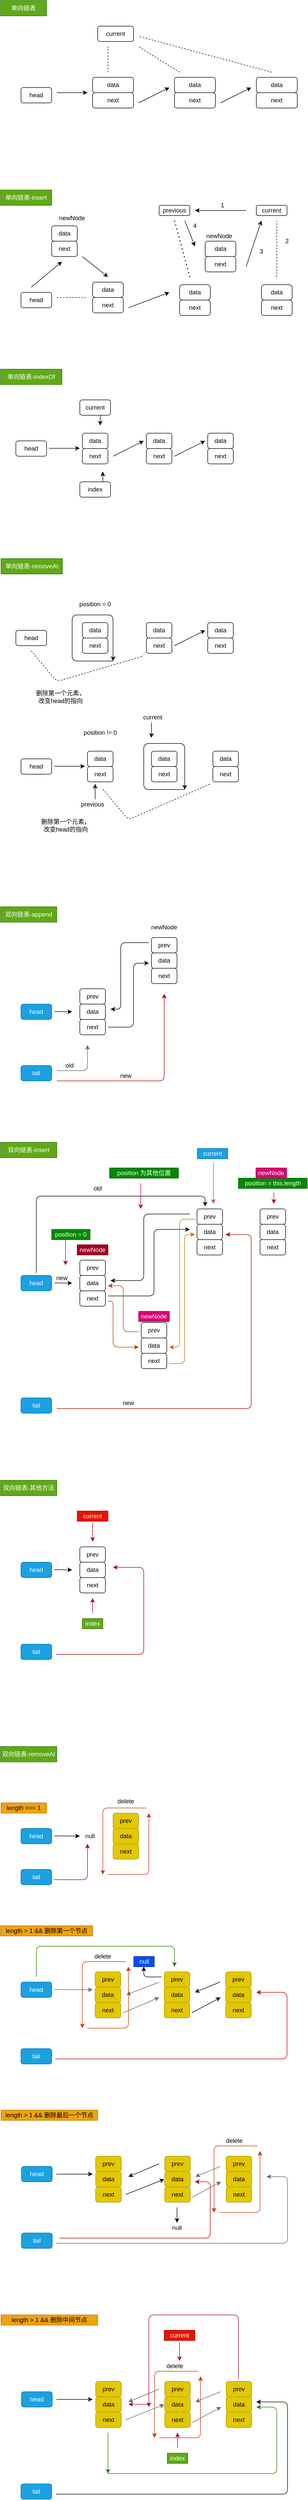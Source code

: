<mxfile>
    <diagram id="P96SIFDMiti9CphwwPS2" name="第 1 页">
        <mxGraphModel dx="664" dy="679" grid="1" gridSize="10" guides="1" tooltips="1" connect="1" arrows="1" fold="1" page="1" pageScale="1" pageWidth="827" pageHeight="1169" math="0" shadow="0">
            <root>
                <mxCell id="0"/>
                <mxCell id="1" parent="0"/>
                <mxCell id="9" value="data" style="rounded=1;whiteSpace=wrap;html=1;" parent="1" vertex="1">
                    <mxGeometry x="180" y="150" width="80" height="30" as="geometry"/>
                </mxCell>
                <mxCell id="10" value="next" style="rounded=1;whiteSpace=wrap;html=1;" parent="1" vertex="1">
                    <mxGeometry x="180" y="180" width="80" height="30" as="geometry"/>
                </mxCell>
                <mxCell id="11" value="data" style="rounded=1;whiteSpace=wrap;html=1;" parent="1" vertex="1">
                    <mxGeometry x="340" y="150" width="80" height="30" as="geometry"/>
                </mxCell>
                <mxCell id="12" value="next" style="rounded=1;whiteSpace=wrap;html=1;" parent="1" vertex="1">
                    <mxGeometry x="340" y="180" width="80" height="30" as="geometry"/>
                </mxCell>
                <mxCell id="14" value="" style="endArrow=classic;html=1;" parent="1" edge="1">
                    <mxGeometry width="50" height="50" relative="1" as="geometry">
                        <mxPoint x="110" y="180" as="sourcePoint"/>
                        <mxPoint x="170" y="180" as="targetPoint"/>
                    </mxGeometry>
                </mxCell>
                <mxCell id="15" value="" style="endArrow=classic;html=1;" parent="1" edge="1">
                    <mxGeometry width="50" height="50" relative="1" as="geometry">
                        <mxPoint x="270" y="200" as="sourcePoint"/>
                        <mxPoint x="330" y="170" as="targetPoint"/>
                        <Array as="points">
                            <mxPoint x="270" y="200"/>
                        </Array>
                    </mxGeometry>
                </mxCell>
                <mxCell id="16" value="data" style="rounded=1;whiteSpace=wrap;html=1;" parent="1" vertex="1">
                    <mxGeometry x="500" y="150" width="80" height="30" as="geometry"/>
                </mxCell>
                <mxCell id="17" value="next" style="rounded=1;whiteSpace=wrap;html=1;" parent="1" vertex="1">
                    <mxGeometry x="500" y="180" width="80" height="30" as="geometry"/>
                </mxCell>
                <mxCell id="18" value="" style="endArrow=classic;html=1;" parent="1" edge="1">
                    <mxGeometry width="50" height="50" relative="1" as="geometry">
                        <mxPoint x="430" y="200" as="sourcePoint"/>
                        <mxPoint x="490" y="170" as="targetPoint"/>
                        <Array as="points">
                            <mxPoint x="430" y="200"/>
                        </Array>
                    </mxGeometry>
                </mxCell>
                <mxCell id="19" value="current" style="rounded=1;whiteSpace=wrap;html=1;" parent="1" vertex="1">
                    <mxGeometry x="190" y="50" width="70" height="30" as="geometry"/>
                </mxCell>
                <mxCell id="22" value="" style="endArrow=none;dashed=1;html=1;" parent="1" edge="1">
                    <mxGeometry width="50" height="50" relative="1" as="geometry">
                        <mxPoint x="210" y="140" as="sourcePoint"/>
                        <mxPoint x="210" y="90" as="targetPoint"/>
                    </mxGeometry>
                </mxCell>
                <mxCell id="23" value="" style="endArrow=none;dashed=1;html=1;" parent="1" edge="1">
                    <mxGeometry width="50" height="50" relative="1" as="geometry">
                        <mxPoint x="350" y="140" as="sourcePoint"/>
                        <mxPoint x="270" y="90" as="targetPoint"/>
                    </mxGeometry>
                </mxCell>
                <mxCell id="24" value="" style="endArrow=none;dashed=1;html=1;" parent="1" edge="1">
                    <mxGeometry width="50" height="50" relative="1" as="geometry">
                        <mxPoint x="530" y="140" as="sourcePoint"/>
                        <mxPoint x="270" y="70" as="targetPoint"/>
                    </mxGeometry>
                </mxCell>
                <mxCell id="25" value="单向链表" style="rounded=0;whiteSpace=wrap;html=1;fillColor=#60a917;strokeColor=#2D7600;fontColor=#ffffff;" parent="1" vertex="1">
                    <mxGeometry width="90" height="30" as="geometry"/>
                </mxCell>
                <mxCell id="26" value="head" style="rounded=1;whiteSpace=wrap;html=1;" parent="1" vertex="1">
                    <mxGeometry x="40" y="170" width="60" height="30" as="geometry"/>
                </mxCell>
                <mxCell id="27" value="data" style="rounded=1;whiteSpace=wrap;html=1;arcSize=19;" parent="1" vertex="1">
                    <mxGeometry x="180" y="550" width="60" height="30" as="geometry"/>
                </mxCell>
                <mxCell id="28" value="next" style="rounded=1;whiteSpace=wrap;html=1;" parent="1" vertex="1">
                    <mxGeometry x="180" y="580" width="60" height="30" as="geometry"/>
                </mxCell>
                <mxCell id="40" value="单向链表-insert" style="rounded=0;whiteSpace=wrap;html=1;fillColor=#60a917;strokeColor=#2D7600;fontColor=#ffffff;" parent="1" vertex="1">
                    <mxGeometry y="370" width="100" height="30" as="geometry"/>
                </mxCell>
                <mxCell id="41" value="head" style="rounded=1;whiteSpace=wrap;html=1;" parent="1" vertex="1">
                    <mxGeometry x="40" y="570" width="60" height="30" as="geometry"/>
                </mxCell>
                <mxCell id="43" value="data" style="rounded=1;whiteSpace=wrap;html=1;" parent="1" vertex="1">
                    <mxGeometry x="100" y="440" width="50" height="30" as="geometry"/>
                </mxCell>
                <mxCell id="44" value="next" style="rounded=1;whiteSpace=wrap;html=1;" parent="1" vertex="1">
                    <mxGeometry x="100" y="470" width="50" height="30" as="geometry"/>
                </mxCell>
                <mxCell id="45" value="newNode" style="text;html=1;strokeColor=none;fillColor=none;align=center;verticalAlign=middle;whiteSpace=wrap;rounded=0;" parent="1" vertex="1">
                    <mxGeometry x="115" y="410" width="50" height="30" as="geometry"/>
                </mxCell>
                <mxCell id="46" value="" style="endArrow=classic;html=1;" parent="1" edge="1">
                    <mxGeometry width="50" height="50" relative="1" as="geometry">
                        <mxPoint x="60" y="560" as="sourcePoint"/>
                        <mxPoint x="120" y="510" as="targetPoint"/>
                    </mxGeometry>
                </mxCell>
                <mxCell id="47" value="" style="endArrow=classic;html=1;" parent="1" edge="1">
                    <mxGeometry width="50" height="50" relative="1" as="geometry">
                        <mxPoint x="160" y="500" as="sourcePoint"/>
                        <mxPoint x="210" y="540" as="targetPoint"/>
                    </mxGeometry>
                </mxCell>
                <mxCell id="48" value="" style="endArrow=none;dashed=1;html=1;" parent="1" edge="1">
                    <mxGeometry width="50" height="50" relative="1" as="geometry">
                        <mxPoint x="110" y="580" as="sourcePoint"/>
                        <mxPoint x="170" y="580" as="targetPoint"/>
                    </mxGeometry>
                </mxCell>
                <mxCell id="49" value="previous" style="rounded=1;whiteSpace=wrap;html=1;" parent="1" vertex="1">
                    <mxGeometry x="310" y="400" width="60" height="20" as="geometry"/>
                </mxCell>
                <mxCell id="52" value="current" style="rounded=1;whiteSpace=wrap;html=1;" parent="1" vertex="1">
                    <mxGeometry x="500" y="400" width="60" height="20" as="geometry"/>
                </mxCell>
                <mxCell id="54" value="data" style="rounded=1;whiteSpace=wrap;html=1;" parent="1" vertex="1">
                    <mxGeometry x="400" y="470" width="60" height="30" as="geometry"/>
                </mxCell>
                <mxCell id="55" value="next" style="rounded=1;whiteSpace=wrap;html=1;" parent="1" vertex="1">
                    <mxGeometry x="400" y="500" width="60" height="30" as="geometry"/>
                </mxCell>
                <mxCell id="56" value="newNode" style="text;html=1;strokeColor=none;fillColor=none;align=center;verticalAlign=middle;whiteSpace=wrap;rounded=0;" parent="1" vertex="1">
                    <mxGeometry x="405" y="440" width="45" height="40" as="geometry"/>
                </mxCell>
                <mxCell id="58" value="" style="endArrow=none;dashed=1;html=1;dashPattern=1 3;strokeWidth=2;" parent="1" edge="1">
                    <mxGeometry width="50" height="50" relative="1" as="geometry">
                        <mxPoint x="370" y="540" as="sourcePoint"/>
                        <mxPoint x="340" y="430" as="targetPoint"/>
                    </mxGeometry>
                </mxCell>
                <mxCell id="59" value="" style="endArrow=classic;html=1;" parent="1" edge="1">
                    <mxGeometry width="50" height="50" relative="1" as="geometry">
                        <mxPoint x="480" y="410" as="sourcePoint"/>
                        <mxPoint x="380" y="410" as="targetPoint"/>
                    </mxGeometry>
                </mxCell>
                <mxCell id="60" value="1" style="text;html=1;strokeColor=none;fillColor=none;align=center;verticalAlign=middle;whiteSpace=wrap;rounded=0;" parent="1" vertex="1">
                    <mxGeometry x="413.5" y="390" width="40" height="20" as="geometry"/>
                </mxCell>
                <mxCell id="62" value="" style="endArrow=none;dashed=1;html=1;" parent="1" edge="1">
                    <mxGeometry width="50" height="50" relative="1" as="geometry">
                        <mxPoint x="540" y="540" as="sourcePoint"/>
                        <mxPoint x="540" y="430" as="targetPoint"/>
                    </mxGeometry>
                </mxCell>
                <mxCell id="63" value="2" style="text;html=1;strokeColor=none;fillColor=none;align=center;verticalAlign=middle;whiteSpace=wrap;rounded=0;" parent="1" vertex="1">
                    <mxGeometry x="540" y="460" width="40" height="20" as="geometry"/>
                </mxCell>
                <mxCell id="65" value="" style="endArrow=classic;html=1;" parent="1" edge="1">
                    <mxGeometry width="50" height="50" relative="1" as="geometry">
                        <mxPoint x="480" y="520" as="sourcePoint"/>
                        <mxPoint x="510" y="430" as="targetPoint"/>
                    </mxGeometry>
                </mxCell>
                <mxCell id="67" value="3" style="text;html=1;strokeColor=none;fillColor=none;align=center;verticalAlign=middle;whiteSpace=wrap;rounded=0;" parent="1" vertex="1">
                    <mxGeometry x="490" y="480" width="40" height="20" as="geometry"/>
                </mxCell>
                <mxCell id="68" value="" style="endArrow=classic;html=1;" parent="1" edge="1">
                    <mxGeometry width="50" height="50" relative="1" as="geometry">
                        <mxPoint x="360" y="430" as="sourcePoint"/>
                        <mxPoint x="380" y="480" as="targetPoint"/>
                    </mxGeometry>
                </mxCell>
                <mxCell id="69" value="4" style="text;html=1;strokeColor=none;fillColor=none;align=center;verticalAlign=middle;whiteSpace=wrap;rounded=0;" parent="1" vertex="1">
                    <mxGeometry x="360" y="430" width="40" height="20" as="geometry"/>
                </mxCell>
                <mxCell id="70" value="data" style="rounded=1;whiteSpace=wrap;html=1;arcSize=19;" parent="1" vertex="1">
                    <mxGeometry x="350" y="555" width="60" height="30" as="geometry"/>
                </mxCell>
                <mxCell id="71" value="next" style="rounded=1;whiteSpace=wrap;html=1;" parent="1" vertex="1">
                    <mxGeometry x="350" y="585" width="60" height="30" as="geometry"/>
                </mxCell>
                <mxCell id="72" value="data" style="rounded=1;whiteSpace=wrap;html=1;arcSize=19;" parent="1" vertex="1">
                    <mxGeometry x="510" y="555" width="60" height="30" as="geometry"/>
                </mxCell>
                <mxCell id="73" value="next" style="rounded=1;whiteSpace=wrap;html=1;" parent="1" vertex="1">
                    <mxGeometry x="510" y="585" width="60" height="30" as="geometry"/>
                </mxCell>
                <mxCell id="74" value="" style="endArrow=classic;html=1;" parent="1" edge="1">
                    <mxGeometry width="50" height="50" relative="1" as="geometry">
                        <mxPoint x="250" y="600" as="sourcePoint"/>
                        <mxPoint x="330" y="570" as="targetPoint"/>
                    </mxGeometry>
                </mxCell>
                <mxCell id="78" value="单向链表-indexOf" style="rounded=0;whiteSpace=wrap;html=1;fillColor=#60a917;strokeColor=#2D7600;fontColor=#ffffff;" parent="1" vertex="1">
                    <mxGeometry y="720" width="120" height="30" as="geometry"/>
                </mxCell>
                <mxCell id="79" value="data" style="rounded=1;whiteSpace=wrap;html=1;" parent="1" vertex="1">
                    <mxGeometry x="160" y="845" width="50" height="30" as="geometry"/>
                </mxCell>
                <mxCell id="80" value="next" style="rounded=1;whiteSpace=wrap;html=1;" parent="1" vertex="1">
                    <mxGeometry x="160" y="875" width="50" height="30" as="geometry"/>
                </mxCell>
                <mxCell id="81" value="" style="endArrow=classic;html=1;" parent="1" edge="1">
                    <mxGeometry width="50" height="50" relative="1" as="geometry">
                        <mxPoint x="95" y="874.5" as="sourcePoint"/>
                        <mxPoint x="155" y="874.5" as="targetPoint"/>
                    </mxGeometry>
                </mxCell>
                <mxCell id="82" value="head" style="rounded=1;whiteSpace=wrap;html=1;" parent="1" vertex="1">
                    <mxGeometry x="30" y="860" width="60" height="30" as="geometry"/>
                </mxCell>
                <mxCell id="83" value="data" style="rounded=1;whiteSpace=wrap;html=1;" parent="1" vertex="1">
                    <mxGeometry x="285" y="845" width="50" height="30" as="geometry"/>
                </mxCell>
                <mxCell id="84" value="next" style="rounded=1;whiteSpace=wrap;html=1;" parent="1" vertex="1">
                    <mxGeometry x="285" y="875" width="50" height="30" as="geometry"/>
                </mxCell>
                <mxCell id="85" value="" style="endArrow=classic;html=1;" parent="1" edge="1">
                    <mxGeometry width="50" height="50" relative="1" as="geometry">
                        <mxPoint x="220" y="890" as="sourcePoint"/>
                        <mxPoint x="280" y="860" as="targetPoint"/>
                    </mxGeometry>
                </mxCell>
                <mxCell id="86" value="data" style="rounded=1;whiteSpace=wrap;html=1;" parent="1" vertex="1">
                    <mxGeometry x="405" y="845" width="50" height="30" as="geometry"/>
                </mxCell>
                <mxCell id="87" value="next" style="rounded=1;whiteSpace=wrap;html=1;" parent="1" vertex="1">
                    <mxGeometry x="405" y="875" width="50" height="30" as="geometry"/>
                </mxCell>
                <mxCell id="88" value="" style="endArrow=classic;html=1;" parent="1" edge="1">
                    <mxGeometry width="50" height="50" relative="1" as="geometry">
                        <mxPoint x="340" y="890" as="sourcePoint"/>
                        <mxPoint x="400" y="860" as="targetPoint"/>
                    </mxGeometry>
                </mxCell>
                <mxCell id="89" value="current" style="rounded=1;whiteSpace=wrap;html=1;" parent="1" vertex="1">
                    <mxGeometry x="155" y="780" width="60" height="30" as="geometry"/>
                </mxCell>
                <mxCell id="90" value="index" style="rounded=1;whiteSpace=wrap;html=1;" parent="1" vertex="1">
                    <mxGeometry x="155" y="940" width="60" height="30" as="geometry"/>
                </mxCell>
                <mxCell id="91" value="" style="endArrow=classic;html=1;" parent="1" edge="1">
                    <mxGeometry width="50" height="50" relative="1" as="geometry">
                        <mxPoint x="195" y="810" as="sourcePoint"/>
                        <mxPoint x="195" y="830" as="targetPoint"/>
                    </mxGeometry>
                </mxCell>
                <mxCell id="92" value="" style="endArrow=classic;html=1;exitX=0.75;exitY=0;exitDx=0;exitDy=0;" parent="1" source="90" edge="1">
                    <mxGeometry width="50" height="50" relative="1" as="geometry">
                        <mxPoint x="205" y="820" as="sourcePoint"/>
                        <mxPoint x="200" y="920" as="targetPoint"/>
                    </mxGeometry>
                </mxCell>
                <mxCell id="93" value="单向链表-removeAt" style="rounded=0;whiteSpace=wrap;html=1;fillColor=#60a917;strokeColor=#2D7600;fontColor=#ffffff;" parent="1" vertex="1">
                    <mxGeometry x="1" y="1090" width="120" height="30" as="geometry"/>
                </mxCell>
                <mxCell id="94" value="data" style="rounded=1;whiteSpace=wrap;html=1;" parent="1" vertex="1">
                    <mxGeometry x="160" y="1215" width="50" height="30" as="geometry"/>
                </mxCell>
                <mxCell id="95" value="next" style="rounded=1;whiteSpace=wrap;html=1;" parent="1" vertex="1">
                    <mxGeometry x="160" y="1245" width="50" height="30" as="geometry"/>
                </mxCell>
                <mxCell id="97" value="head" style="rounded=1;whiteSpace=wrap;html=1;" parent="1" vertex="1">
                    <mxGeometry x="30" y="1230" width="60" height="30" as="geometry"/>
                </mxCell>
                <mxCell id="98" value="data" style="rounded=1;whiteSpace=wrap;html=1;" parent="1" vertex="1">
                    <mxGeometry x="285" y="1215" width="50" height="30" as="geometry"/>
                </mxCell>
                <mxCell id="99" value="next" style="rounded=1;whiteSpace=wrap;html=1;" parent="1" vertex="1">
                    <mxGeometry x="285" y="1245" width="50" height="30" as="geometry"/>
                </mxCell>
                <mxCell id="101" value="data" style="rounded=1;whiteSpace=wrap;html=1;" parent="1" vertex="1">
                    <mxGeometry x="405" y="1215" width="50" height="30" as="geometry"/>
                </mxCell>
                <mxCell id="102" value="next" style="rounded=1;whiteSpace=wrap;html=1;" parent="1" vertex="1">
                    <mxGeometry x="405" y="1245" width="50" height="30" as="geometry"/>
                </mxCell>
                <mxCell id="103" value="" style="endArrow=classic;html=1;" parent="1" edge="1">
                    <mxGeometry width="50" height="50" relative="1" as="geometry">
                        <mxPoint x="340" y="1260" as="sourcePoint"/>
                        <mxPoint x="400" y="1230" as="targetPoint"/>
                    </mxGeometry>
                </mxCell>
                <mxCell id="111" value="" style="edgeStyle=segmentEdgeStyle;endArrow=classic;html=1;" parent="1" edge="1">
                    <mxGeometry width="50" height="50" relative="1" as="geometry">
                        <mxPoint x="220" y="1290" as="sourcePoint"/>
                        <mxPoint x="220" y="1290" as="targetPoint"/>
                        <Array as="points">
                            <mxPoint x="140" y="1290"/>
                            <mxPoint x="140" y="1200"/>
                            <mxPoint x="220" y="1200"/>
                        </Array>
                    </mxGeometry>
                </mxCell>
                <mxCell id="112" value="" style="endArrow=none;dashed=1;html=1;" parent="1" edge="1">
                    <mxGeometry width="50" height="50" relative="1" as="geometry">
                        <mxPoint x="60" y="1270" as="sourcePoint"/>
                        <mxPoint x="280" y="1280" as="targetPoint"/>
                        <Array as="points">
                            <mxPoint x="110" y="1330"/>
                        </Array>
                    </mxGeometry>
                </mxCell>
                <mxCell id="113" value="position = 0" style="text;html=1;strokeColor=none;fillColor=none;align=center;verticalAlign=middle;whiteSpace=wrap;rounded=0;" parent="1" vertex="1">
                    <mxGeometry x="145" y="1169" width="80" height="20" as="geometry"/>
                </mxCell>
                <mxCell id="114" value="删除第一个元素，&lt;br&gt;改变head的指向" style="text;html=1;strokeColor=none;fillColor=none;align=center;verticalAlign=middle;whiteSpace=wrap;rounded=0;" parent="1" vertex="1">
                    <mxGeometry x="60" y="1340" width="115" height="40" as="geometry"/>
                </mxCell>
                <mxCell id="115" value="data" style="rounded=1;whiteSpace=wrap;html=1;" parent="1" vertex="1">
                    <mxGeometry x="170" y="1466" width="50" height="30" as="geometry"/>
                </mxCell>
                <mxCell id="116" value="next" style="rounded=1;whiteSpace=wrap;html=1;" parent="1" vertex="1">
                    <mxGeometry x="170" y="1496" width="50" height="30" as="geometry"/>
                </mxCell>
                <mxCell id="117" value="" style="endArrow=classic;html=1;" parent="1" edge="1">
                    <mxGeometry width="50" height="50" relative="1" as="geometry">
                        <mxPoint x="105" y="1495.5" as="sourcePoint"/>
                        <mxPoint x="165" y="1495.5" as="targetPoint"/>
                    </mxGeometry>
                </mxCell>
                <mxCell id="118" value="head" style="rounded=1;whiteSpace=wrap;html=1;" parent="1" vertex="1">
                    <mxGeometry x="40" y="1481" width="60" height="30" as="geometry"/>
                </mxCell>
                <mxCell id="119" value="data" style="rounded=1;whiteSpace=wrap;html=1;" parent="1" vertex="1">
                    <mxGeometry x="295" y="1466" width="50" height="30" as="geometry"/>
                </mxCell>
                <mxCell id="120" value="next" style="rounded=1;whiteSpace=wrap;html=1;" parent="1" vertex="1">
                    <mxGeometry x="295" y="1496" width="50" height="30" as="geometry"/>
                </mxCell>
                <mxCell id="122" value="data" style="rounded=1;whiteSpace=wrap;html=1;" parent="1" vertex="1">
                    <mxGeometry x="415" y="1466" width="50" height="30" as="geometry"/>
                </mxCell>
                <mxCell id="123" value="next" style="rounded=1;whiteSpace=wrap;html=1;" parent="1" vertex="1">
                    <mxGeometry x="415" y="1496" width="50" height="30" as="geometry"/>
                </mxCell>
                <mxCell id="125" value="" style="edgeStyle=segmentEdgeStyle;endArrow=classic;html=1;" parent="1" edge="1">
                    <mxGeometry width="50" height="50" relative="1" as="geometry">
                        <mxPoint x="360" y="1541" as="sourcePoint"/>
                        <mxPoint x="360" y="1541" as="targetPoint"/>
                        <Array as="points">
                            <mxPoint x="280" y="1541"/>
                            <mxPoint x="280" y="1451"/>
                            <mxPoint x="360" y="1451"/>
                        </Array>
                    </mxGeometry>
                </mxCell>
                <mxCell id="126" value="" style="endArrow=none;dashed=1;html=1;" parent="1" edge="1">
                    <mxGeometry width="50" height="50" relative="1" as="geometry">
                        <mxPoint x="200" y="1540" as="sourcePoint"/>
                        <mxPoint x="410" y="1530" as="targetPoint"/>
                        <Array as="points">
                            <mxPoint x="250" y="1600"/>
                        </Array>
                    </mxGeometry>
                </mxCell>
                <mxCell id="127" value="position != 0" style="text;html=1;strokeColor=none;fillColor=none;align=center;verticalAlign=middle;whiteSpace=wrap;rounded=0;" parent="1" vertex="1">
                    <mxGeometry x="155" y="1420" width="80" height="20" as="geometry"/>
                </mxCell>
                <mxCell id="128" value="删除第一个元素，&lt;br&gt;改变head的指向" style="text;html=1;strokeColor=none;fillColor=none;align=center;verticalAlign=middle;whiteSpace=wrap;rounded=0;" parent="1" vertex="1">
                    <mxGeometry x="70" y="1591" width="115" height="40" as="geometry"/>
                </mxCell>
                <mxCell id="140" value="" style="endArrow=classic;html=1;" parent="1" edge="1">
                    <mxGeometry width="50" height="50" relative="1" as="geometry">
                        <mxPoint x="185" y="1560" as="sourcePoint"/>
                        <mxPoint x="185" y="1530" as="targetPoint"/>
                    </mxGeometry>
                </mxCell>
                <mxCell id="141" value="previous" style="text;html=1;strokeColor=none;fillColor=none;align=center;verticalAlign=middle;whiteSpace=wrap;rounded=0;" parent="1" vertex="1">
                    <mxGeometry x="160" y="1560" width="40" height="20" as="geometry"/>
                </mxCell>
                <mxCell id="142" value="" style="endArrow=classic;html=1;" parent="1" edge="1">
                    <mxGeometry width="50" height="50" relative="1" as="geometry">
                        <mxPoint x="295" y="1410" as="sourcePoint"/>
                        <mxPoint x="295" y="1440" as="targetPoint"/>
                    </mxGeometry>
                </mxCell>
                <mxCell id="143" value="current" style="text;html=1;strokeColor=none;fillColor=none;align=center;verticalAlign=middle;whiteSpace=wrap;rounded=0;" parent="1" vertex="1">
                    <mxGeometry x="270" y="1390" width="55" height="20" as="geometry"/>
                </mxCell>
                <mxCell id="144" value="双向链表-append" style="rounded=0;whiteSpace=wrap;html=1;fillColor=#60a917;strokeColor=#2D7600;fontColor=#ffffff;" vertex="1" parent="1">
                    <mxGeometry y="1770" width="110" height="30" as="geometry"/>
                </mxCell>
                <mxCell id="150" value="data" style="rounded=1;whiteSpace=wrap;html=1;" vertex="1" parent="1">
                    <mxGeometry x="155" y="1960" width="50" height="30" as="geometry"/>
                </mxCell>
                <mxCell id="151" value="next" style="rounded=1;whiteSpace=wrap;html=1;" vertex="1" parent="1">
                    <mxGeometry x="155" y="1990" width="50" height="30" as="geometry"/>
                </mxCell>
                <mxCell id="152" value="" style="endArrow=classic;html=1;" edge="1" parent="1">
                    <mxGeometry width="50" height="50" relative="1" as="geometry">
                        <mxPoint x="105" y="1974.5" as="sourcePoint"/>
                        <mxPoint x="140" y="1975" as="targetPoint"/>
                    </mxGeometry>
                </mxCell>
                <mxCell id="153" value="head" style="rounded=1;whiteSpace=wrap;html=1;fillColor=#1ba1e2;strokeColor=#006EAF;fontColor=#ffffff;" vertex="1" parent="1">
                    <mxGeometry x="40" y="1960" width="60" height="30" as="geometry"/>
                </mxCell>
                <mxCell id="154" value="prev" style="rounded=1;whiteSpace=wrap;html=1;" vertex="1" parent="1">
                    <mxGeometry x="155" y="1930" width="50" height="30" as="geometry"/>
                </mxCell>
                <mxCell id="155" value="tail" style="rounded=1;whiteSpace=wrap;html=1;fillColor=#1ba1e2;strokeColor=#006EAF;fontColor=#ffffff;" vertex="1" parent="1">
                    <mxGeometry x="40" y="2080" width="60" height="30" as="geometry"/>
                </mxCell>
                <mxCell id="157" value="data" style="rounded=1;whiteSpace=wrap;html=1;" vertex="1" parent="1">
                    <mxGeometry x="295" y="1860" width="50" height="30" as="geometry"/>
                </mxCell>
                <mxCell id="158" value="next" style="rounded=1;whiteSpace=wrap;html=1;" vertex="1" parent="1">
                    <mxGeometry x="295" y="1890" width="50" height="30" as="geometry"/>
                </mxCell>
                <mxCell id="159" value="prev" style="rounded=1;whiteSpace=wrap;html=1;" vertex="1" parent="1">
                    <mxGeometry x="295" y="1830" width="50" height="30" as="geometry"/>
                </mxCell>
                <mxCell id="161" value="newNode" style="text;html=1;strokeColor=none;fillColor=none;align=center;verticalAlign=middle;whiteSpace=wrap;rounded=0;" vertex="1" parent="1">
                    <mxGeometry x="290" y="1800" width="60" height="20" as="geometry"/>
                </mxCell>
                <mxCell id="166" value="" style="edgeStyle=elbowEdgeStyle;elbow=horizontal;endArrow=classic;html=1;" edge="1" parent="1">
                    <mxGeometry width="50" height="50" relative="1" as="geometry">
                        <mxPoint x="210" y="2005" as="sourcePoint"/>
                        <mxPoint x="290" y="1880" as="targetPoint"/>
                        <Array as="points">
                            <mxPoint x="260" y="1940"/>
                        </Array>
                    </mxGeometry>
                </mxCell>
                <mxCell id="167" value="" style="edgeStyle=elbowEdgeStyle;elbow=horizontal;endArrow=classic;html=1;" edge="1" parent="1">
                    <mxGeometry width="50" height="50" relative="1" as="geometry">
                        <mxPoint x="290" y="1840" as="sourcePoint"/>
                        <mxPoint x="215" y="1970" as="targetPoint"/>
                        <Array as="points">
                            <mxPoint x="235" y="1910"/>
                        </Array>
                    </mxGeometry>
                </mxCell>
                <mxCell id="168" value="" style="edgeStyle=segmentEdgeStyle;endArrow=classic;html=1;fillColor=#f5f5f5;strokeColor=#666666;gradientColor=#b3b3b3;" edge="1" parent="1">
                    <mxGeometry width="50" height="50" relative="1" as="geometry">
                        <mxPoint x="110" y="2090" as="sourcePoint"/>
                        <mxPoint x="170" y="2040" as="targetPoint"/>
                    </mxGeometry>
                </mxCell>
                <mxCell id="169" value="" style="edgeStyle=segmentEdgeStyle;endArrow=classic;html=1;fillColor=#e51400;strokeColor=#B20000;" edge="1" parent="1">
                    <mxGeometry width="50" height="50" relative="1" as="geometry">
                        <mxPoint x="110" y="2110" as="sourcePoint"/>
                        <mxPoint x="320" y="1940" as="targetPoint"/>
                        <Array as="points">
                            <mxPoint x="320" y="2110"/>
                            <mxPoint x="320" y="2060"/>
                        </Array>
                    </mxGeometry>
                </mxCell>
                <mxCell id="170" value="old" style="text;html=1;strokeColor=none;fillColor=none;align=center;verticalAlign=middle;whiteSpace=wrap;rounded=0;" vertex="1" parent="1">
                    <mxGeometry x="115" y="2070" width="40" height="20" as="geometry"/>
                </mxCell>
                <mxCell id="171" value="new" style="text;html=1;strokeColor=none;fillColor=none;align=center;verticalAlign=middle;whiteSpace=wrap;rounded=0;" vertex="1" parent="1">
                    <mxGeometry x="225" y="2090" width="40" height="20" as="geometry"/>
                </mxCell>
                <mxCell id="173" value="双向链表-insert" style="rounded=0;whiteSpace=wrap;html=1;fillColor=#60a917;strokeColor=#2D7600;fontColor=#ffffff;" vertex="1" parent="1">
                    <mxGeometry y="2230" width="110" height="30" as="geometry"/>
                </mxCell>
                <mxCell id="174" value="data" style="rounded=1;whiteSpace=wrap;html=1;" vertex="1" parent="1">
                    <mxGeometry x="155" y="2490" width="50" height="30" as="geometry"/>
                </mxCell>
                <mxCell id="175" value="next" style="rounded=1;whiteSpace=wrap;html=1;" vertex="1" parent="1">
                    <mxGeometry x="155" y="2520" width="50" height="30" as="geometry"/>
                </mxCell>
                <mxCell id="176" value="" style="endArrow=classic;html=1;" edge="1" parent="1">
                    <mxGeometry width="50" height="50" relative="1" as="geometry">
                        <mxPoint x="105" y="2504.5" as="sourcePoint"/>
                        <mxPoint x="140" y="2505" as="targetPoint"/>
                    </mxGeometry>
                </mxCell>
                <mxCell id="177" value="head" style="rounded=1;whiteSpace=wrap;html=1;fillColor=#1ba1e2;strokeColor=#006EAF;fontColor=#ffffff;" vertex="1" parent="1">
                    <mxGeometry x="40" y="2490" width="60" height="30" as="geometry"/>
                </mxCell>
                <mxCell id="178" value="prev" style="rounded=1;whiteSpace=wrap;html=1;" vertex="1" parent="1">
                    <mxGeometry x="155" y="2460" width="50" height="30" as="geometry"/>
                </mxCell>
                <mxCell id="179" value="tail" style="rounded=1;whiteSpace=wrap;html=1;fillColor=#1ba1e2;strokeColor=#006EAF;fontColor=#ffffff;" vertex="1" parent="1">
                    <mxGeometry x="40" y="2729" width="60" height="30" as="geometry"/>
                </mxCell>
                <mxCell id="180" value="data" style="rounded=1;whiteSpace=wrap;html=1;" vertex="1" parent="1">
                    <mxGeometry x="384" y="2390" width="50" height="30" as="geometry"/>
                </mxCell>
                <mxCell id="181" value="next" style="rounded=1;whiteSpace=wrap;html=1;" vertex="1" parent="1">
                    <mxGeometry x="384" y="2420" width="50" height="30" as="geometry"/>
                </mxCell>
                <mxCell id="182" value="prev" style="rounded=1;whiteSpace=wrap;html=1;" vertex="1" parent="1">
                    <mxGeometry x="384" y="2360" width="50" height="30" as="geometry"/>
                </mxCell>
                <mxCell id="183" value="newNode" style="text;html=1;strokeColor=#6F0000;fillColor=#a20025;align=center;verticalAlign=middle;whiteSpace=wrap;rounded=0;fontColor=#ffffff;" vertex="1" parent="1">
                    <mxGeometry x="150" y="2430" width="60" height="20" as="geometry"/>
                </mxCell>
                <mxCell id="184" value="" style="edgeStyle=elbowEdgeStyle;elbow=horizontal;endArrow=classic;html=1;" edge="1" parent="1">
                    <mxGeometry width="50" height="50" relative="1" as="geometry">
                        <mxPoint x="210" y="2530" as="sourcePoint"/>
                        <mxPoint x="370" y="2400" as="targetPoint"/>
                        <Array as="points">
                            <mxPoint x="300" y="2470"/>
                        </Array>
                    </mxGeometry>
                </mxCell>
                <mxCell id="185" value="" style="edgeStyle=elbowEdgeStyle;elbow=horizontal;endArrow=classic;html=1;" edge="1" parent="1">
                    <mxGeometry width="50" height="50" relative="1" as="geometry">
                        <mxPoint x="370" y="2370" as="sourcePoint"/>
                        <mxPoint x="215" y="2500" as="targetPoint"/>
                        <Array as="points">
                            <mxPoint x="280" y="2440"/>
                        </Array>
                    </mxGeometry>
                </mxCell>
                <mxCell id="189" value="new" style="text;html=1;strokeColor=none;fillColor=none;align=center;verticalAlign=middle;whiteSpace=wrap;rounded=0;" vertex="1" parent="1">
                    <mxGeometry x="230" y="2729" width="40" height="20" as="geometry"/>
                </mxCell>
                <mxCell id="191" value="" style="edgeStyle=elbowEdgeStyle;elbow=horizontal;endArrow=classic;html=1;fillColor=#e51400;strokeColor=#B20000;" edge="1" parent="1">
                    <mxGeometry width="50" height="50" relative="1" as="geometry">
                        <mxPoint x="110" y="2750" as="sourcePoint"/>
                        <mxPoint x="440" y="2410" as="targetPoint"/>
                        <Array as="points">
                            <mxPoint x="490" y="2580"/>
                        </Array>
                    </mxGeometry>
                </mxCell>
                <mxCell id="193" value="" style="endArrow=classic;html=1;fillColor=#d80073;strokeColor=#A50040;" edge="1" parent="1">
                    <mxGeometry width="50" height="50" relative="1" as="geometry">
                        <mxPoint x="127" y="2420" as="sourcePoint"/>
                        <mxPoint x="127" y="2470" as="targetPoint"/>
                        <Array as="points">
                            <mxPoint x="127" y="2420"/>
                        </Array>
                    </mxGeometry>
                </mxCell>
                <mxCell id="194" value="position = 0" style="text;html=1;strokeColor=#005700;fillColor=#008a00;align=center;verticalAlign=middle;whiteSpace=wrap;rounded=0;fontColor=#ffffff;" vertex="1" parent="1">
                    <mxGeometry x="100" y="2400" width="75" height="20" as="geometry"/>
                </mxCell>
                <mxCell id="202" value="" style="edgeStyle=elbowEdgeStyle;elbow=vertical;endArrow=classic;html=1;" edge="1" parent="1">
                    <mxGeometry width="50" height="50" relative="1" as="geometry">
                        <mxPoint x="70" y="2485" as="sourcePoint"/>
                        <mxPoint x="400" y="2355" as="targetPoint"/>
                        <Array as="points">
                            <mxPoint x="210" y="2335"/>
                        </Array>
                    </mxGeometry>
                </mxCell>
                <mxCell id="203" value="old" style="text;html=1;strokeColor=none;fillColor=none;align=center;verticalAlign=middle;whiteSpace=wrap;rounded=0;" vertex="1" parent="1">
                    <mxGeometry x="170" y="2310" width="40" height="20" as="geometry"/>
                </mxCell>
                <mxCell id="204" value="new" style="text;html=1;strokeColor=none;fillColor=none;align=center;verticalAlign=middle;whiteSpace=wrap;rounded=0;" vertex="1" parent="1">
                    <mxGeometry x="100" y="2480" width="40" height="30" as="geometry"/>
                </mxCell>
                <mxCell id="205" value="data" style="rounded=1;whiteSpace=wrap;html=1;" vertex="1" parent="1">
                    <mxGeometry x="507.25" y="2390" width="50" height="30" as="geometry"/>
                </mxCell>
                <mxCell id="206" value="next" style="rounded=1;whiteSpace=wrap;html=1;" vertex="1" parent="1">
                    <mxGeometry x="507.25" y="2420" width="50" height="30" as="geometry"/>
                </mxCell>
                <mxCell id="207" value="prev" style="rounded=1;whiteSpace=wrap;html=1;" vertex="1" parent="1">
                    <mxGeometry x="507.25" y="2360" width="50" height="30" as="geometry"/>
                </mxCell>
                <mxCell id="209" value="position = this.length" style="text;html=1;strokeColor=#005700;fillColor=#008a00;align=center;verticalAlign=middle;whiteSpace=wrap;rounded=0;fontColor=#ffffff;" vertex="1" parent="1">
                    <mxGeometry x="465" y="2300" width="134.5" height="20" as="geometry"/>
                </mxCell>
                <mxCell id="210" value="" style="endArrow=classic;html=1;fillColor=#d80073;strokeColor=#A50040;" edge="1" parent="1">
                    <mxGeometry width="50" height="50" relative="1" as="geometry">
                        <mxPoint x="534.25" y="2328" as="sourcePoint"/>
                        <mxPoint x="534.25" y="2350" as="targetPoint"/>
                        <Array as="points"/>
                    </mxGeometry>
                </mxCell>
                <mxCell id="211" value="newNode" style="text;html=1;strokeColor=#A50040;fillColor=#d80073;align=center;verticalAlign=middle;whiteSpace=wrap;rounded=0;fontColor=#ffffff;" vertex="1" parent="1">
                    <mxGeometry x="499.25" y="2280" width="60" height="20" as="geometry"/>
                </mxCell>
                <mxCell id="214" value="position 为其他位置" style="text;html=1;strokeColor=#005700;fillColor=#008a00;align=center;verticalAlign=middle;whiteSpace=wrap;rounded=0;fontColor=#ffffff;" vertex="1" parent="1">
                    <mxGeometry x="213.25" y="2280" width="134.5" height="20" as="geometry"/>
                </mxCell>
                <mxCell id="215" value="" style="endArrow=classic;html=1;fillColor=#d80073;strokeColor=#A50040;" edge="1" parent="1">
                    <mxGeometry width="50" height="50" relative="1" as="geometry">
                        <mxPoint x="274" y="2310" as="sourcePoint"/>
                        <mxPoint x="274" y="2360" as="targetPoint"/>
                        <Array as="points">
                            <mxPoint x="274" y="2310"/>
                        </Array>
                    </mxGeometry>
                </mxCell>
                <mxCell id="216" value="current" style="text;html=1;strokeColor=#006EAF;fillColor=#1ba1e2;align=center;verticalAlign=middle;whiteSpace=wrap;rounded=0;fontColor=#ffffff;" vertex="1" parent="1">
                    <mxGeometry x="384.75" y="2242" width="59.25" height="20" as="geometry"/>
                </mxCell>
                <mxCell id="218" value="" style="endArrow=classic;html=1;fillColor=#f8cecc;strokeColor=#b85450;" edge="1" parent="1">
                    <mxGeometry width="50" height="50" relative="1" as="geometry">
                        <mxPoint x="416" y="2270" as="sourcePoint"/>
                        <mxPoint x="416" y="2350" as="targetPoint"/>
                        <Array as="points">
                            <mxPoint x="416" y="2270"/>
                        </Array>
                    </mxGeometry>
                </mxCell>
                <mxCell id="220" value="data" style="rounded=1;whiteSpace=wrap;html=1;" vertex="1" parent="1">
                    <mxGeometry x="275" y="2612" width="50" height="30" as="geometry"/>
                </mxCell>
                <mxCell id="221" value="next" style="rounded=1;whiteSpace=wrap;html=1;" vertex="1" parent="1">
                    <mxGeometry x="275" y="2642" width="50" height="30" as="geometry"/>
                </mxCell>
                <mxCell id="222" value="prev" style="rounded=1;whiteSpace=wrap;html=1;" vertex="1" parent="1">
                    <mxGeometry x="275" y="2582" width="50" height="30" as="geometry"/>
                </mxCell>
                <mxCell id="223" value="newNode" style="text;html=1;strokeColor=#A50040;fillColor=#d80073;align=center;verticalAlign=middle;whiteSpace=wrap;rounded=0;fontColor=#ffffff;" vertex="1" parent="1">
                    <mxGeometry x="270" y="2560" width="60" height="20" as="geometry"/>
                </mxCell>
                <mxCell id="224" value="" style="edgeStyle=elbowEdgeStyle;elbow=horizontal;endArrow=classic;html=1;fillColor=#f0a30a;strokeColor=#BD7000;" edge="1" parent="1">
                    <mxGeometry width="50" height="50" relative="1" as="geometry">
                        <mxPoint x="330" y="2662" as="sourcePoint"/>
                        <mxPoint x="380" y="2410" as="targetPoint"/>
                        <Array as="points">
                            <mxPoint x="360" y="2540"/>
                        </Array>
                    </mxGeometry>
                </mxCell>
                <mxCell id="225" value="" style="edgeStyle=elbowEdgeStyle;elbow=horizontal;endArrow=classic;html=1;fillColor=#f0a30a;strokeColor=#BD7000;" edge="1" parent="1">
                    <mxGeometry width="50" height="50" relative="1" as="geometry">
                        <mxPoint x="380" y="2380" as="sourcePoint"/>
                        <mxPoint x="330" y="2630" as="targetPoint"/>
                        <Array as="points">
                            <mxPoint x="350" y="2450"/>
                        </Array>
                    </mxGeometry>
                </mxCell>
                <mxCell id="226" value="" style="edgeStyle=elbowEdgeStyle;elbow=horizontal;endArrow=classic;html=1;fillColor=#fa6800;strokeColor=#C73500;" edge="1" parent="1">
                    <mxGeometry width="50" height="50" relative="1" as="geometry">
                        <mxPoint x="210" y="2540" as="sourcePoint"/>
                        <mxPoint x="270" y="2630" as="targetPoint"/>
                        <Array as="points">
                            <mxPoint x="220" y="2590"/>
                        </Array>
                    </mxGeometry>
                </mxCell>
                <mxCell id="227" value="" style="edgeStyle=elbowEdgeStyle;elbow=horizontal;endArrow=classic;html=1;fillColor=#fa6800;strokeColor=#C73500;" edge="1" parent="1">
                    <mxGeometry width="50" height="50" relative="1" as="geometry">
                        <mxPoint x="270" y="2600" as="sourcePoint"/>
                        <mxPoint x="210" y="2510" as="targetPoint"/>
                        <Array as="points">
                            <mxPoint x="240" y="2560"/>
                        </Array>
                    </mxGeometry>
                </mxCell>
                <mxCell id="228" value="双向链表-其他方法" style="rounded=0;whiteSpace=wrap;html=1;fillColor=#60a917;strokeColor=#2D7600;fontColor=#ffffff;" vertex="1" parent="1">
                    <mxGeometry y="2890" width="110" height="30" as="geometry"/>
                </mxCell>
                <mxCell id="229" value="data" style="rounded=1;whiteSpace=wrap;html=1;" vertex="1" parent="1">
                    <mxGeometry x="155" y="3050" width="50" height="30" as="geometry"/>
                </mxCell>
                <mxCell id="230" value="next" style="rounded=1;whiteSpace=wrap;html=1;" vertex="1" parent="1">
                    <mxGeometry x="155" y="3080" width="50" height="30" as="geometry"/>
                </mxCell>
                <mxCell id="231" value="" style="endArrow=classic;html=1;" edge="1" parent="1">
                    <mxGeometry width="50" height="50" relative="1" as="geometry">
                        <mxPoint x="105" y="3064.5" as="sourcePoint"/>
                        <mxPoint x="140" y="3065" as="targetPoint"/>
                    </mxGeometry>
                </mxCell>
                <mxCell id="232" value="head" style="rounded=1;whiteSpace=wrap;html=1;fillColor=#1ba1e2;strokeColor=#006EAF;fontColor=#ffffff;" vertex="1" parent="1">
                    <mxGeometry x="40" y="3050" width="60" height="30" as="geometry"/>
                </mxCell>
                <mxCell id="233" value="prev" style="rounded=1;whiteSpace=wrap;html=1;" vertex="1" parent="1">
                    <mxGeometry x="155" y="3020" width="50" height="30" as="geometry"/>
                </mxCell>
                <mxCell id="235" value="tail" style="rounded=1;whiteSpace=wrap;html=1;fillColor=#1ba1e2;strokeColor=#006EAF;fontColor=#ffffff;" vertex="1" parent="1">
                    <mxGeometry x="40" y="3210" width="60" height="30" as="geometry"/>
                </mxCell>
                <mxCell id="236" value="" style="edgeStyle=elbowEdgeStyle;elbow=horizontal;endArrow=classic;html=1;fillColor=#e51400;strokeColor=#B20000;" edge="1" parent="1">
                    <mxGeometry width="50" height="50" relative="1" as="geometry">
                        <mxPoint x="108" y="3230" as="sourcePoint"/>
                        <mxPoint x="220" y="3060" as="targetPoint"/>
                        <Array as="points">
                            <mxPoint x="280" y="3120"/>
                        </Array>
                    </mxGeometry>
                </mxCell>
                <mxCell id="237" value="current" style="text;html=1;strokeColor=#B20000;fillColor=#e51400;align=center;verticalAlign=middle;whiteSpace=wrap;rounded=0;fontColor=#ffffff;" vertex="1" parent="1">
                    <mxGeometry x="150" y="2950" width="60" height="20" as="geometry"/>
                </mxCell>
                <mxCell id="238" value="index" style="text;html=1;strokeColor=#2D7600;fillColor=#60a917;align=center;verticalAlign=middle;whiteSpace=wrap;rounded=0;fontColor=#ffffff;" vertex="1" parent="1">
                    <mxGeometry x="160" y="3160" width="40" height="20" as="geometry"/>
                </mxCell>
                <mxCell id="239" value="" style="endArrow=classic;html=1;fillColor=#d80073;strokeColor=#A50040;" edge="1" parent="1">
                    <mxGeometry width="50" height="50" relative="1" as="geometry">
                        <mxPoint x="180" y="2973" as="sourcePoint"/>
                        <mxPoint x="180" y="3010" as="targetPoint"/>
                    </mxGeometry>
                </mxCell>
                <mxCell id="240" value="" style="endArrow=classic;html=1;fillColor=#d80073;strokeColor=#A50040;" edge="1" parent="1">
                    <mxGeometry width="50" height="50" relative="1" as="geometry">
                        <mxPoint x="180" y="3150" as="sourcePoint"/>
                        <mxPoint x="180" y="3120" as="targetPoint"/>
                    </mxGeometry>
                </mxCell>
                <mxCell id="241" value="双向链表-removeAt" style="rounded=0;whiteSpace=wrap;html=1;fillColor=#60a917;strokeColor=#2D7600;fontColor=#ffffff;" vertex="1" parent="1">
                    <mxGeometry y="3410" width="110" height="30" as="geometry"/>
                </mxCell>
                <mxCell id="242" value="data" style="rounded=1;whiteSpace=wrap;html=1;fillColor=#e3c800;strokeColor=#B09500;fontColor=#000000;" vertex="1" parent="1">
                    <mxGeometry x="220" y="3570" width="50" height="30" as="geometry"/>
                </mxCell>
                <mxCell id="243" value="next" style="rounded=1;whiteSpace=wrap;html=1;fillColor=#e3c800;strokeColor=#B09500;fontColor=#000000;" vertex="1" parent="1">
                    <mxGeometry x="220" y="3600" width="50" height="30" as="geometry"/>
                </mxCell>
                <mxCell id="244" value="" style="endArrow=classic;html=1;entryX=0;entryY=0.5;entryDx=0;entryDy=0;" edge="1" parent="1" target="254">
                    <mxGeometry width="50" height="50" relative="1" as="geometry">
                        <mxPoint x="105" y="3584.5" as="sourcePoint"/>
                        <mxPoint x="140" y="3585" as="targetPoint"/>
                    </mxGeometry>
                </mxCell>
                <mxCell id="245" value="head" style="rounded=1;whiteSpace=wrap;html=1;fillColor=#1ba1e2;strokeColor=#006EAF;fontColor=#ffffff;" vertex="1" parent="1">
                    <mxGeometry x="40" y="3570" width="60" height="30" as="geometry"/>
                </mxCell>
                <mxCell id="246" value="prev" style="rounded=1;whiteSpace=wrap;html=1;fillColor=#e3c800;strokeColor=#B09500;fontColor=#000000;" vertex="1" parent="1">
                    <mxGeometry x="220" y="3540" width="50" height="30" as="geometry"/>
                </mxCell>
                <mxCell id="247" value="tail" style="rounded=1;whiteSpace=wrap;html=1;fillColor=#1ba1e2;strokeColor=#006EAF;fontColor=#ffffff;" vertex="1" parent="1">
                    <mxGeometry x="40" y="3650" width="60" height="30" as="geometry"/>
                </mxCell>
                <mxCell id="248" value="" style="edgeStyle=elbowEdgeStyle;elbow=horizontal;endArrow=classic;html=1;fillColor=#e51400;strokeColor=#B20000;" edge="1" parent="1">
                    <mxGeometry width="50" height="50" relative="1" as="geometry">
                        <mxPoint x="104" y="3670" as="sourcePoint"/>
                        <mxPoint x="170" y="3600" as="targetPoint"/>
                        <Array as="points">
                            <mxPoint x="170" y="3670"/>
                        </Array>
                    </mxGeometry>
                </mxCell>
                <mxCell id="249" value="current" style="text;html=1;strokeColor=#B20000;fillColor=#e51400;align=center;verticalAlign=middle;whiteSpace=wrap;rounded=0;fontColor=#ffffff;" vertex="1" parent="1">
                    <mxGeometry x="320" y="4550" width="60" height="20" as="geometry"/>
                </mxCell>
                <mxCell id="250" value="index" style="text;html=1;strokeColor=#2D7600;fillColor=#60a917;align=center;verticalAlign=middle;whiteSpace=wrap;rounded=0;fontColor=#ffffff;" vertex="1" parent="1">
                    <mxGeometry x="326" y="4790" width="40" height="20" as="geometry"/>
                </mxCell>
                <mxCell id="251" value="" style="endArrow=classic;html=1;fillColor=#d80073;strokeColor=#A50040;" edge="1" parent="1">
                    <mxGeometry width="50" height="50" relative="1" as="geometry">
                        <mxPoint x="350" y="4573" as="sourcePoint"/>
                        <mxPoint x="350" y="4610" as="targetPoint"/>
                    </mxGeometry>
                </mxCell>
                <mxCell id="252" value="" style="endArrow=classic;html=1;fillColor=#d80073;strokeColor=#A50040;" edge="1" parent="1">
                    <mxGeometry width="50" height="50" relative="1" as="geometry">
                        <mxPoint x="346" y="4780" as="sourcePoint"/>
                        <mxPoint x="346" y="4750" as="targetPoint"/>
                    </mxGeometry>
                </mxCell>
                <mxCell id="253" value="length === 1" style="text;html=1;strokeColor=#BD7000;fillColor=#f0a30a;align=center;verticalAlign=middle;whiteSpace=wrap;rounded=0;fontColor=#000000;" vertex="1" parent="1">
                    <mxGeometry x="1" y="3520" width="89" height="20" as="geometry"/>
                </mxCell>
                <mxCell id="254" value="null" style="text;html=1;strokeColor=none;fillColor=none;align=center;verticalAlign=middle;whiteSpace=wrap;rounded=0;" vertex="1" parent="1">
                    <mxGeometry x="155" y="3575" width="40" height="20" as="geometry"/>
                </mxCell>
                <mxCell id="255" value="delete" style="text;html=1;strokeColor=none;fillColor=none;align=center;verticalAlign=middle;whiteSpace=wrap;rounded=0;" vertex="1" parent="1">
                    <mxGeometry x="225" y="3507" width="40" height="20" as="geometry"/>
                </mxCell>
                <mxCell id="256" value="data" style="rounded=1;whiteSpace=wrap;html=1;fillColor=#e3c800;strokeColor=#B09500;fontColor=#000000;" vertex="1" parent="1">
                    <mxGeometry x="185" y="3880" width="50" height="30" as="geometry"/>
                </mxCell>
                <mxCell id="257" value="next" style="rounded=1;whiteSpace=wrap;html=1;fillColor=#e3c800;strokeColor=#B09500;fontColor=#000000;" vertex="1" parent="1">
                    <mxGeometry x="185" y="3910" width="50" height="30" as="geometry"/>
                </mxCell>
                <mxCell id="258" value="" style="endArrow=classic;html=1;fillColor=#f5f5f5;strokeColor=#666666;" edge="1" parent="1">
                    <mxGeometry width="50" height="50" relative="1" as="geometry">
                        <mxPoint x="105" y="3884.5" as="sourcePoint"/>
                        <mxPoint x="180" y="3885" as="targetPoint"/>
                    </mxGeometry>
                </mxCell>
                <mxCell id="259" value="head" style="rounded=1;whiteSpace=wrap;html=1;fillColor=#1ba1e2;strokeColor=#006EAF;fontColor=#ffffff;" vertex="1" parent="1">
                    <mxGeometry x="40" y="3870" width="60" height="30" as="geometry"/>
                </mxCell>
                <mxCell id="260" value="prev" style="rounded=1;whiteSpace=wrap;html=1;fillColor=#e3c800;strokeColor=#B09500;fontColor=#000000;" vertex="1" parent="1">
                    <mxGeometry x="185" y="3850" width="50" height="30" as="geometry"/>
                </mxCell>
                <mxCell id="261" value="tail" style="rounded=1;whiteSpace=wrap;html=1;fillColor=#1ba1e2;strokeColor=#006EAF;fontColor=#ffffff;" vertex="1" parent="1">
                    <mxGeometry x="40" y="4000" width="60" height="30" as="geometry"/>
                </mxCell>
                <mxCell id="262" value="" style="edgeStyle=elbowEdgeStyle;elbow=horizontal;endArrow=classic;html=1;fillColor=#e51400;strokeColor=#B20000;" edge="1" parent="1">
                    <mxGeometry width="50" height="50" relative="1" as="geometry">
                        <mxPoint x="107" y="4020" as="sourcePoint"/>
                        <mxPoint x="500" y="3890" as="targetPoint"/>
                        <Array as="points">
                            <mxPoint x="560" y="4010"/>
                        </Array>
                    </mxGeometry>
                </mxCell>
                <mxCell id="263" value="length &amp;gt; 1 &amp;amp;&amp;amp; 删除第一个节点" style="text;html=1;strokeColor=#BD7000;fillColor=#f0a30a;align=center;verticalAlign=middle;whiteSpace=wrap;rounded=0;fontColor=#000000;" vertex="1" parent="1">
                    <mxGeometry y="3760" width="180" height="20" as="geometry"/>
                </mxCell>
                <mxCell id="266" value="data" style="rounded=1;whiteSpace=wrap;html=1;fillColor=#e3c800;strokeColor=#B09500;fontColor=#000000;" vertex="1" parent="1">
                    <mxGeometry x="320" y="3880" width="50" height="30" as="geometry"/>
                </mxCell>
                <mxCell id="267" value="next" style="rounded=1;whiteSpace=wrap;html=1;fillColor=#e3c800;strokeColor=#B09500;fontColor=#000000;" vertex="1" parent="1">
                    <mxGeometry x="320" y="3910" width="50" height="30" as="geometry"/>
                </mxCell>
                <mxCell id="268" value="prev" style="rounded=1;whiteSpace=wrap;html=1;fillColor=#e3c800;strokeColor=#B09500;fontColor=#000000;" vertex="1" parent="1">
                    <mxGeometry x="320" y="3850" width="50" height="30" as="geometry"/>
                </mxCell>
                <mxCell id="269" value="data" style="rounded=1;whiteSpace=wrap;html=1;fillColor=#e3c800;strokeColor=#B09500;fontColor=#000000;" vertex="1" parent="1">
                    <mxGeometry x="440" y="3880" width="50" height="30" as="geometry"/>
                </mxCell>
                <mxCell id="270" value="next" style="rounded=1;whiteSpace=wrap;html=1;fillColor=#e3c800;strokeColor=#B09500;fontColor=#000000;" vertex="1" parent="1">
                    <mxGeometry x="440" y="3910" width="50" height="30" as="geometry"/>
                </mxCell>
                <mxCell id="271" value="prev" style="rounded=1;whiteSpace=wrap;html=1;fillColor=#e3c800;strokeColor=#B09500;fontColor=#000000;" vertex="1" parent="1">
                    <mxGeometry x="440" y="3850" width="50" height="30" as="geometry"/>
                </mxCell>
                <mxCell id="272" value="" style="endArrow=classic;html=1;gradientColor=#b3b3b3;fillColor=#f5f5f5;strokeColor=#666666;" edge="1" parent="1">
                    <mxGeometry width="50" height="50" relative="1" as="geometry">
                        <mxPoint x="240" y="3930" as="sourcePoint"/>
                        <mxPoint x="310" y="3900" as="targetPoint"/>
                    </mxGeometry>
                </mxCell>
                <mxCell id="276" value="" style="endArrow=classic;html=1;" edge="1" parent="1">
                    <mxGeometry width="50" height="50" relative="1" as="geometry">
                        <mxPoint x="374" y="3930" as="sourcePoint"/>
                        <mxPoint x="430" y="3900" as="targetPoint"/>
                    </mxGeometry>
                </mxCell>
                <mxCell id="277" value="" style="endArrow=classic;html=1;" edge="1" parent="1">
                    <mxGeometry width="50" height="50" relative="1" as="geometry">
                        <mxPoint x="429" y="3870" as="sourcePoint"/>
                        <mxPoint x="380" y="3890" as="targetPoint"/>
                    </mxGeometry>
                </mxCell>
                <mxCell id="278" value="" style="endArrow=classic;html=1;fillColor=#f5f5f5;strokeColor=#666666;" edge="1" parent="1">
                    <mxGeometry width="50" height="50" relative="1" as="geometry">
                        <mxPoint x="310" y="3870" as="sourcePoint"/>
                        <mxPoint x="246" y="3895" as="targetPoint"/>
                    </mxGeometry>
                </mxCell>
                <mxCell id="279" value="" style="edgeStyle=segmentEdgeStyle;endArrow=classic;html=1;fillColor=#fa6800;strokeColor=#C73500;" edge="1" parent="1">
                    <mxGeometry width="50" height="50" relative="1" as="geometry">
                        <mxPoint x="170" y="3960" as="sourcePoint"/>
                        <mxPoint x="250" y="3840" as="targetPoint"/>
                    </mxGeometry>
                </mxCell>
                <mxCell id="280" value="" style="edgeStyle=segmentEdgeStyle;endArrow=classic;html=1;fillColor=#fa6800;strokeColor=#C73500;" edge="1" parent="1">
                    <mxGeometry width="50" height="50" relative="1" as="geometry">
                        <mxPoint x="245" y="3830" as="sourcePoint"/>
                        <mxPoint x="160" y="3960" as="targetPoint"/>
                        <Array as="points">
                            <mxPoint x="160" y="3830"/>
                        </Array>
                    </mxGeometry>
                </mxCell>
                <mxCell id="283" value="delete" style="text;html=1;strokeColor=none;fillColor=none;align=center;verticalAlign=middle;whiteSpace=wrap;rounded=0;" vertex="1" parent="1">
                    <mxGeometry x="175" y="3810" width="50" height="20" as="geometry"/>
                </mxCell>
                <mxCell id="286" value="" style="edgeStyle=elbowEdgeStyle;elbow=vertical;endArrow=classic;html=1;fillColor=#60a917;strokeColor=#2D7600;" edge="1" parent="1">
                    <mxGeometry width="50" height="50" relative="1" as="geometry">
                        <mxPoint x="70" y="3860" as="sourcePoint"/>
                        <mxPoint x="340" y="3840" as="targetPoint"/>
                        <Array as="points">
                            <mxPoint x="200" y="3800"/>
                        </Array>
                    </mxGeometry>
                </mxCell>
                <mxCell id="288" value="" style="edgeStyle=segmentEdgeStyle;endArrow=classic;html=1;" edge="1" parent="1">
                    <mxGeometry width="50" height="50" relative="1" as="geometry">
                        <mxPoint x="315" y="3860" as="sourcePoint"/>
                        <mxPoint x="280" y="3840" as="targetPoint"/>
                    </mxGeometry>
                </mxCell>
                <mxCell id="289" value="null" style="text;html=1;strokeColor=#001DBC;fillColor=#0050ef;align=center;verticalAlign=middle;whiteSpace=wrap;rounded=0;fontColor=#ffffff;" vertex="1" parent="1">
                    <mxGeometry x="260.5" y="3820" width="40" height="20" as="geometry"/>
                </mxCell>
                <mxCell id="290" value="data" style="rounded=1;whiteSpace=wrap;html=1;fillColor=#e3c800;strokeColor=#B09500;fontColor=#000000;" vertex="1" parent="1">
                    <mxGeometry x="186" y="4240" width="50" height="30" as="geometry"/>
                </mxCell>
                <mxCell id="291" value="next" style="rounded=1;whiteSpace=wrap;html=1;fillColor=#e3c800;strokeColor=#B09500;fontColor=#000000;" vertex="1" parent="1">
                    <mxGeometry x="186" y="4270" width="50" height="30" as="geometry"/>
                </mxCell>
                <mxCell id="293" value="head" style="rounded=1;whiteSpace=wrap;html=1;fillColor=#1ba1e2;strokeColor=#006EAF;fontColor=#ffffff;" vertex="1" parent="1">
                    <mxGeometry x="41" y="4230" width="60" height="30" as="geometry"/>
                </mxCell>
                <mxCell id="294" value="prev" style="rounded=1;whiteSpace=wrap;html=1;fillColor=#e3c800;strokeColor=#B09500;fontColor=#000000;" vertex="1" parent="1">
                    <mxGeometry x="186" y="4210" width="50" height="30" as="geometry"/>
                </mxCell>
                <mxCell id="295" value="tail" style="rounded=1;whiteSpace=wrap;html=1;fillColor=#1ba1e2;strokeColor=#006EAF;fontColor=#ffffff;" vertex="1" parent="1">
                    <mxGeometry x="41" y="4360" width="60" height="30" as="geometry"/>
                </mxCell>
                <mxCell id="296" value="" style="edgeStyle=elbowEdgeStyle;elbow=horizontal;endArrow=classic;html=1;fillColor=#f5f5f5;strokeColor=#666666;gradientColor=#b3b3b3;" edge="1" parent="1">
                    <mxGeometry width="50" height="50" relative="1" as="geometry">
                        <mxPoint x="108" y="4380" as="sourcePoint"/>
                        <mxPoint x="520" y="4250" as="targetPoint"/>
                        <Array as="points">
                            <mxPoint x="561" y="4370"/>
                        </Array>
                    </mxGeometry>
                </mxCell>
                <mxCell id="297" value="length &amp;gt; 1 &amp;amp;&amp;amp; 删除最后一个节点" style="text;html=1;strokeColor=#BD7000;fillColor=#f0a30a;align=center;verticalAlign=middle;whiteSpace=wrap;rounded=0;fontColor=#000000;" vertex="1" parent="1">
                    <mxGeometry x="1" y="4120" width="189" height="20" as="geometry"/>
                </mxCell>
                <mxCell id="298" value="data" style="rounded=1;whiteSpace=wrap;html=1;fillColor=#e3c800;strokeColor=#B09500;fontColor=#000000;" vertex="1" parent="1">
                    <mxGeometry x="321" y="4240" width="50" height="30" as="geometry"/>
                </mxCell>
                <mxCell id="299" value="next" style="rounded=1;whiteSpace=wrap;html=1;fillColor=#e3c800;strokeColor=#B09500;fontColor=#000000;" vertex="1" parent="1">
                    <mxGeometry x="321" y="4270" width="50" height="30" as="geometry"/>
                </mxCell>
                <mxCell id="300" value="prev" style="rounded=1;whiteSpace=wrap;html=1;fillColor=#e3c800;strokeColor=#B09500;fontColor=#000000;" vertex="1" parent="1">
                    <mxGeometry x="321" y="4210" width="50" height="30" as="geometry"/>
                </mxCell>
                <mxCell id="301" value="data" style="rounded=1;whiteSpace=wrap;html=1;fillColor=#e3c800;strokeColor=#B09500;fontColor=#000000;" vertex="1" parent="1">
                    <mxGeometry x="441" y="4240" width="50" height="30" as="geometry"/>
                </mxCell>
                <mxCell id="302" value="next" style="rounded=1;whiteSpace=wrap;html=1;fillColor=#e3c800;strokeColor=#B09500;fontColor=#000000;" vertex="1" parent="1">
                    <mxGeometry x="441" y="4270" width="50" height="30" as="geometry"/>
                </mxCell>
                <mxCell id="303" value="prev" style="rounded=1;whiteSpace=wrap;html=1;fillColor=#e3c800;strokeColor=#B09500;fontColor=#000000;" vertex="1" parent="1">
                    <mxGeometry x="441" y="4210" width="50" height="30" as="geometry"/>
                </mxCell>
                <mxCell id="305" value="" style="endArrow=classic;html=1;gradientColor=#b3b3b3;fillColor=#f5f5f5;strokeColor=#666666;" edge="1" parent="1">
                    <mxGeometry width="50" height="50" relative="1" as="geometry">
                        <mxPoint x="375" y="4290" as="sourcePoint"/>
                        <mxPoint x="431" y="4260" as="targetPoint"/>
                    </mxGeometry>
                </mxCell>
                <mxCell id="306" value="" style="endArrow=classic;html=1;gradientColor=#b3b3b3;fillColor=#f5f5f5;strokeColor=#666666;" edge="1" parent="1">
                    <mxGeometry width="50" height="50" relative="1" as="geometry">
                        <mxPoint x="430" y="4230" as="sourcePoint"/>
                        <mxPoint x="381" y="4250" as="targetPoint"/>
                    </mxGeometry>
                </mxCell>
                <mxCell id="308" value="" style="edgeStyle=segmentEdgeStyle;endArrow=classic;html=1;fillColor=#fa6800;strokeColor=#C73500;" edge="1" parent="1">
                    <mxGeometry width="50" height="50" relative="1" as="geometry">
                        <mxPoint x="427.25" y="4320" as="sourcePoint"/>
                        <mxPoint x="507.25" y="4200" as="targetPoint"/>
                    </mxGeometry>
                </mxCell>
                <mxCell id="309" value="" style="edgeStyle=segmentEdgeStyle;endArrow=classic;html=1;fillColor=#fa6800;strokeColor=#C73500;" edge="1" parent="1">
                    <mxGeometry width="50" height="50" relative="1" as="geometry">
                        <mxPoint x="502.25" y="4190" as="sourcePoint"/>
                        <mxPoint x="417.25" y="4320" as="targetPoint"/>
                        <Array as="points">
                            <mxPoint x="417.25" y="4190"/>
                        </Array>
                    </mxGeometry>
                </mxCell>
                <mxCell id="310" value="delete" style="text;html=1;strokeColor=none;fillColor=none;align=center;verticalAlign=middle;whiteSpace=wrap;rounded=0;" vertex="1" parent="1">
                    <mxGeometry x="432.25" y="4170" width="50" height="20" as="geometry"/>
                </mxCell>
                <mxCell id="315" value="" style="endArrow=classic;html=1;" edge="1" parent="1">
                    <mxGeometry width="50" height="50" relative="1" as="geometry">
                        <mxPoint x="109" y="4245" as="sourcePoint"/>
                        <mxPoint x="180" y="4245" as="targetPoint"/>
                    </mxGeometry>
                </mxCell>
                <mxCell id="316" value="" style="endArrow=classic;html=1;" edge="1" parent="1">
                    <mxGeometry width="50" height="50" relative="1" as="geometry">
                        <mxPoint x="244.5" y="4285" as="sourcePoint"/>
                        <mxPoint x="320" y="4255" as="targetPoint"/>
                    </mxGeometry>
                </mxCell>
                <mxCell id="317" value="" style="endArrow=classic;html=1;" edge="1" parent="1">
                    <mxGeometry width="50" height="50" relative="1" as="geometry">
                        <mxPoint x="310" y="4225" as="sourcePoint"/>
                        <mxPoint x="250" y="4250" as="targetPoint"/>
                    </mxGeometry>
                </mxCell>
                <mxCell id="318" value="" style="edgeStyle=elbowEdgeStyle;elbow=horizontal;endArrow=classic;html=1;fillColor=#e51400;strokeColor=#B20000;" edge="1" parent="1">
                    <mxGeometry width="50" height="50" relative="1" as="geometry">
                        <mxPoint x="115" y="4370" as="sourcePoint"/>
                        <mxPoint x="380" y="4260" as="targetPoint"/>
                        <Array as="points">
                            <mxPoint x="410" y="4350"/>
                        </Array>
                    </mxGeometry>
                </mxCell>
                <mxCell id="319" value="" style="endArrow=classic;html=1;" edge="1" parent="1">
                    <mxGeometry width="50" height="50" relative="1" as="geometry">
                        <mxPoint x="345" y="4310" as="sourcePoint"/>
                        <mxPoint x="345" y="4340" as="targetPoint"/>
                    </mxGeometry>
                </mxCell>
                <mxCell id="320" value="null" style="text;html=1;strokeColor=none;fillColor=none;align=center;verticalAlign=middle;whiteSpace=wrap;rounded=0;" vertex="1" parent="1">
                    <mxGeometry x="325" y="4340" width="40" height="20" as="geometry"/>
                </mxCell>
                <mxCell id="321" value="data" style="rounded=1;whiteSpace=wrap;html=1;fillColor=#e3c800;strokeColor=#B09500;fontColor=#000000;" vertex="1" parent="1">
                    <mxGeometry x="186" y="4680" width="50" height="30" as="geometry"/>
                </mxCell>
                <mxCell id="322" value="next" style="rounded=1;whiteSpace=wrap;html=1;fillColor=#e3c800;strokeColor=#B09500;fontColor=#000000;" vertex="1" parent="1">
                    <mxGeometry x="186" y="4710" width="50" height="30" as="geometry"/>
                </mxCell>
                <mxCell id="323" value="head" style="rounded=1;whiteSpace=wrap;html=1;fillColor=#1ba1e2;strokeColor=#006EAF;fontColor=#ffffff;" vertex="1" parent="1">
                    <mxGeometry x="41" y="4670" width="60" height="30" as="geometry"/>
                </mxCell>
                <mxCell id="324" value="prev" style="rounded=1;whiteSpace=wrap;html=1;fillColor=#e3c800;strokeColor=#B09500;fontColor=#000000;" vertex="1" parent="1">
                    <mxGeometry x="186" y="4650" width="50" height="30" as="geometry"/>
                </mxCell>
                <mxCell id="325" value="tail" style="rounded=1;whiteSpace=wrap;html=1;fillColor=#1ba1e2;strokeColor=#006EAF;fontColor=#ffffff;" vertex="1" parent="1">
                    <mxGeometry x="40" y="4850" width="60" height="30" as="geometry"/>
                </mxCell>
                <mxCell id="326" value="" style="edgeStyle=elbowEdgeStyle;elbow=horizontal;endArrow=classic;html=1;fillColor=none;" edge="1" parent="1">
                    <mxGeometry width="50" height="50" relative="1" as="geometry">
                        <mxPoint x="108" y="4870" as="sourcePoint"/>
                        <mxPoint x="500" y="4690" as="targetPoint"/>
                        <Array as="points">
                            <mxPoint x="561" y="4770"/>
                        </Array>
                    </mxGeometry>
                </mxCell>
                <mxCell id="327" value="length &amp;gt; 1 &amp;amp;&amp;amp; 删除中间节点" style="text;html=1;strokeColor=#BD7000;fillColor=#f0a30a;align=center;verticalAlign=middle;whiteSpace=wrap;rounded=0;fontColor=#000000;" vertex="1" parent="1">
                    <mxGeometry x="1" y="4520" width="189" height="20" as="geometry"/>
                </mxCell>
                <mxCell id="328" value="data" style="rounded=1;whiteSpace=wrap;html=1;fillColor=#e3c800;strokeColor=#B09500;fontColor=#000000;" vertex="1" parent="1">
                    <mxGeometry x="321" y="4680" width="50" height="30" as="geometry"/>
                </mxCell>
                <mxCell id="329" value="next" style="rounded=1;whiteSpace=wrap;html=1;fillColor=#e3c800;strokeColor=#B09500;fontColor=#000000;" vertex="1" parent="1">
                    <mxGeometry x="321" y="4710" width="50" height="30" as="geometry"/>
                </mxCell>
                <mxCell id="330" value="prev" style="rounded=1;whiteSpace=wrap;html=1;fillColor=#e3c800;strokeColor=#B09500;fontColor=#000000;" vertex="1" parent="1">
                    <mxGeometry x="321" y="4650" width="50" height="30" as="geometry"/>
                </mxCell>
                <mxCell id="331" value="data" style="rounded=1;whiteSpace=wrap;html=1;fillColor=#e3c800;strokeColor=#B09500;fontColor=#000000;" vertex="1" parent="1">
                    <mxGeometry x="441" y="4680" width="50" height="30" as="geometry"/>
                </mxCell>
                <mxCell id="332" value="next" style="rounded=1;whiteSpace=wrap;html=1;fillColor=#e3c800;strokeColor=#B09500;fontColor=#000000;" vertex="1" parent="1">
                    <mxGeometry x="441" y="4710" width="50" height="30" as="geometry"/>
                </mxCell>
                <mxCell id="333" value="prev" style="rounded=1;whiteSpace=wrap;html=1;fillColor=#e3c800;strokeColor=#B09500;fontColor=#000000;" vertex="1" parent="1">
                    <mxGeometry x="441" y="4650" width="50" height="30" as="geometry"/>
                </mxCell>
                <mxCell id="334" value="" style="endArrow=classic;html=1;gradientColor=#b3b3b3;fillColor=#f5f5f5;strokeColor=#666666;" edge="1" parent="1">
                    <mxGeometry width="50" height="50" relative="1" as="geometry">
                        <mxPoint x="375" y="4730" as="sourcePoint"/>
                        <mxPoint x="431" y="4700" as="targetPoint"/>
                    </mxGeometry>
                </mxCell>
                <mxCell id="335" value="" style="endArrow=classic;html=1;gradientColor=#b3b3b3;fillColor=#f5f5f5;strokeColor=#666666;" edge="1" parent="1">
                    <mxGeometry width="50" height="50" relative="1" as="geometry">
                        <mxPoint x="430" y="4670" as="sourcePoint"/>
                        <mxPoint x="381" y="4690" as="targetPoint"/>
                    </mxGeometry>
                </mxCell>
                <mxCell id="336" value="" style="edgeStyle=segmentEdgeStyle;endArrow=classic;html=1;fillColor=#fa6800;strokeColor=#C73500;" edge="1" parent="1">
                    <mxGeometry width="50" height="50" relative="1" as="geometry">
                        <mxPoint x="310.97" y="4760" as="sourcePoint"/>
                        <mxPoint x="390.97" y="4640" as="targetPoint"/>
                    </mxGeometry>
                </mxCell>
                <mxCell id="337" value="" style="edgeStyle=segmentEdgeStyle;endArrow=classic;html=1;fillColor=#fa6800;strokeColor=#C73500;" edge="1" parent="1">
                    <mxGeometry width="50" height="50" relative="1" as="geometry">
                        <mxPoint x="385.97" y="4630" as="sourcePoint"/>
                        <mxPoint x="300.97" y="4760" as="targetPoint"/>
                        <Array as="points">
                            <mxPoint x="300.97" y="4630"/>
                        </Array>
                    </mxGeometry>
                </mxCell>
                <mxCell id="338" value="delete" style="text;html=1;strokeColor=none;fillColor=none;align=center;verticalAlign=middle;whiteSpace=wrap;rounded=0;" vertex="1" parent="1">
                    <mxGeometry x="315.97" y="4610" width="50" height="20" as="geometry"/>
                </mxCell>
                <mxCell id="339" value="" style="endArrow=classic;html=1;" edge="1" parent="1">
                    <mxGeometry width="50" height="50" relative="1" as="geometry">
                        <mxPoint x="109" y="4685" as="sourcePoint"/>
                        <mxPoint x="180" y="4685" as="targetPoint"/>
                    </mxGeometry>
                </mxCell>
                <mxCell id="340" value="" style="endArrow=classic;html=1;gradientColor=#b3b3b3;fillColor=#f5f5f5;strokeColor=#666666;" edge="1" parent="1">
                    <mxGeometry width="50" height="50" relative="1" as="geometry">
                        <mxPoint x="244.5" y="4725" as="sourcePoint"/>
                        <mxPoint x="320" y="4695" as="targetPoint"/>
                    </mxGeometry>
                </mxCell>
                <mxCell id="341" value="" style="endArrow=classic;html=1;gradientColor=#b3b3b3;fillColor=#f5f5f5;strokeColor=#666666;" edge="1" parent="1">
                    <mxGeometry width="50" height="50" relative="1" as="geometry">
                        <mxPoint x="310" y="4665" as="sourcePoint"/>
                        <mxPoint x="250" y="4690" as="targetPoint"/>
                    </mxGeometry>
                </mxCell>
                <mxCell id="346" value="" style="edgeStyle=elbowEdgeStyle;elbow=horizontal;endArrow=classic;html=1;fillColor=#60a917;strokeColor=#2D7600;" edge="1" parent="1">
                    <mxGeometry width="50" height="50" relative="1" as="geometry">
                        <mxPoint x="210" y="4830" as="sourcePoint"/>
                        <mxPoint x="500" y="4700" as="targetPoint"/>
                        <Array as="points">
                            <mxPoint x="540" y="4820"/>
                        </Array>
                    </mxGeometry>
                </mxCell>
                <mxCell id="348" value="" style="endArrow=classic;html=1;fillColor=#60a917;strokeColor=#2D7600;" edge="1" parent="1">
                    <mxGeometry width="50" height="50" relative="1" as="geometry">
                        <mxPoint x="210" y="4750" as="sourcePoint"/>
                        <mxPoint x="210" y="4830" as="targetPoint"/>
                    </mxGeometry>
                </mxCell>
                <mxCell id="349" value="" style="edgeStyle=elbowEdgeStyle;elbow=vertical;endArrow=classic;html=1;fillColor=#d80073;strokeColor=#A50040;" edge="1" parent="1">
                    <mxGeometry width="50" height="50" relative="1" as="geometry">
                        <mxPoint x="465" y="4645" as="sourcePoint"/>
                        <mxPoint x="290" y="4700" as="targetPoint"/>
                        <Array as="points">
                            <mxPoint x="380" y="4520"/>
                        </Array>
                    </mxGeometry>
                </mxCell>
                <mxCell id="350" value="" style="endArrow=classic;html=1;fillColor=#d80073;strokeColor=#A50040;" edge="1" parent="1">
                    <mxGeometry width="50" height="50" relative="1" as="geometry">
                        <mxPoint x="290" y="4694.58" as="sourcePoint"/>
                        <mxPoint x="250" y="4694.58" as="targetPoint"/>
                    </mxGeometry>
                </mxCell>
                <mxCell id="351" value="" style="edgeStyle=segmentEdgeStyle;endArrow=classic;html=1;fillColor=#fa6800;strokeColor=#C73500;" edge="1" parent="1">
                    <mxGeometry width="50" height="50" relative="1" as="geometry">
                        <mxPoint x="210" y="3660" as="sourcePoint"/>
                        <mxPoint x="290" y="3540" as="targetPoint"/>
                    </mxGeometry>
                </mxCell>
                <mxCell id="352" value="" style="edgeStyle=segmentEdgeStyle;endArrow=classic;html=1;fillColor=#fa6800;strokeColor=#C73500;" edge="1" parent="1">
                    <mxGeometry width="50" height="50" relative="1" as="geometry">
                        <mxPoint x="285" y="3530" as="sourcePoint"/>
                        <mxPoint x="200" y="3660" as="targetPoint"/>
                        <Array as="points">
                            <mxPoint x="200" y="3530"/>
                        </Array>
                    </mxGeometry>
                </mxCell>
            </root>
        </mxGraphModel>
    </diagram>
</mxfile>